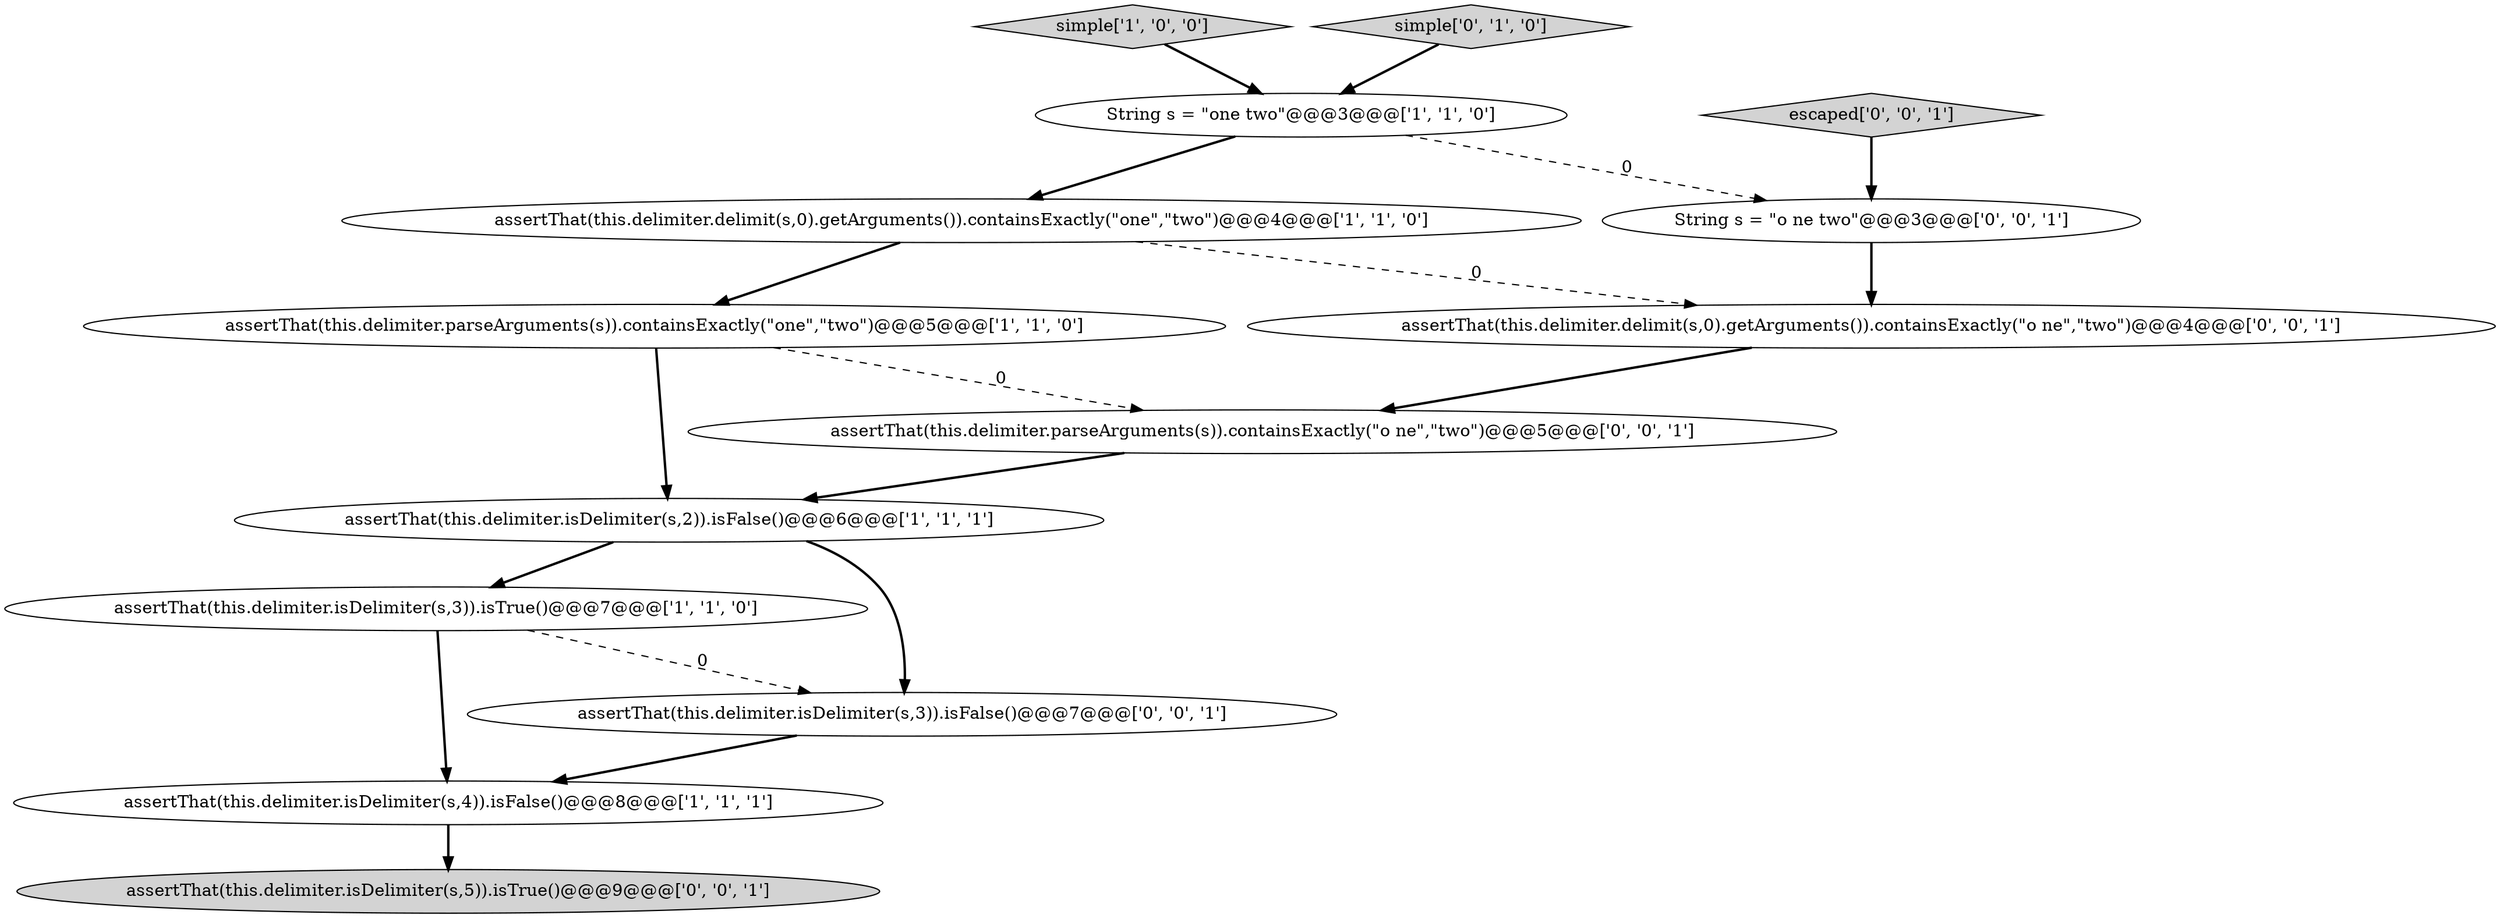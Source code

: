 digraph {
3 [style = filled, label = "assertThat(this.delimiter.delimit(s,0).getArguments()).containsExactly(\"one\",\"two\")@@@4@@@['1', '1', '0']", fillcolor = white, shape = ellipse image = "AAA0AAABBB1BBB"];
10 [style = filled, label = "assertThat(this.delimiter.parseArguments(s)).containsExactly(\"o ne\",\"two\")@@@5@@@['0', '0', '1']", fillcolor = white, shape = ellipse image = "AAA0AAABBB3BBB"];
2 [style = filled, label = "simple['1', '0', '0']", fillcolor = lightgray, shape = diamond image = "AAA0AAABBB1BBB"];
12 [style = filled, label = "assertThat(this.delimiter.isDelimiter(s,5)).isTrue()@@@9@@@['0', '0', '1']", fillcolor = lightgray, shape = ellipse image = "AAA0AAABBB3BBB"];
13 [style = filled, label = "String s = \"o\ ne two\"@@@3@@@['0', '0', '1']", fillcolor = white, shape = ellipse image = "AAA0AAABBB3BBB"];
6 [style = filled, label = "String s = \"one two\"@@@3@@@['1', '1', '0']", fillcolor = white, shape = ellipse image = "AAA0AAABBB1BBB"];
8 [style = filled, label = "assertThat(this.delimiter.delimit(s,0).getArguments()).containsExactly(\"o\ ne\",\"two\")@@@4@@@['0', '0', '1']", fillcolor = white, shape = ellipse image = "AAA0AAABBB3BBB"];
0 [style = filled, label = "assertThat(this.delimiter.isDelimiter(s,2)).isFalse()@@@6@@@['1', '1', '1']", fillcolor = white, shape = ellipse image = "AAA0AAABBB1BBB"];
1 [style = filled, label = "assertThat(this.delimiter.isDelimiter(s,3)).isTrue()@@@7@@@['1', '1', '0']", fillcolor = white, shape = ellipse image = "AAA0AAABBB1BBB"];
5 [style = filled, label = "assertThat(this.delimiter.parseArguments(s)).containsExactly(\"one\",\"two\")@@@5@@@['1', '1', '0']", fillcolor = white, shape = ellipse image = "AAA0AAABBB1BBB"];
9 [style = filled, label = "assertThat(this.delimiter.isDelimiter(s,3)).isFalse()@@@7@@@['0', '0', '1']", fillcolor = white, shape = ellipse image = "AAA0AAABBB3BBB"];
11 [style = filled, label = "escaped['0', '0', '1']", fillcolor = lightgray, shape = diamond image = "AAA0AAABBB3BBB"];
7 [style = filled, label = "simple['0', '1', '0']", fillcolor = lightgray, shape = diamond image = "AAA0AAABBB2BBB"];
4 [style = filled, label = "assertThat(this.delimiter.isDelimiter(s,4)).isFalse()@@@8@@@['1', '1', '1']", fillcolor = white, shape = ellipse image = "AAA0AAABBB1BBB"];
4->12 [style = bold, label=""];
3->8 [style = dashed, label="0"];
6->3 [style = bold, label=""];
8->10 [style = bold, label=""];
1->9 [style = dashed, label="0"];
1->4 [style = bold, label=""];
3->5 [style = bold, label=""];
0->9 [style = bold, label=""];
6->13 [style = dashed, label="0"];
13->8 [style = bold, label=""];
5->0 [style = bold, label=""];
9->4 [style = bold, label=""];
11->13 [style = bold, label=""];
5->10 [style = dashed, label="0"];
0->1 [style = bold, label=""];
2->6 [style = bold, label=""];
10->0 [style = bold, label=""];
7->6 [style = bold, label=""];
}
